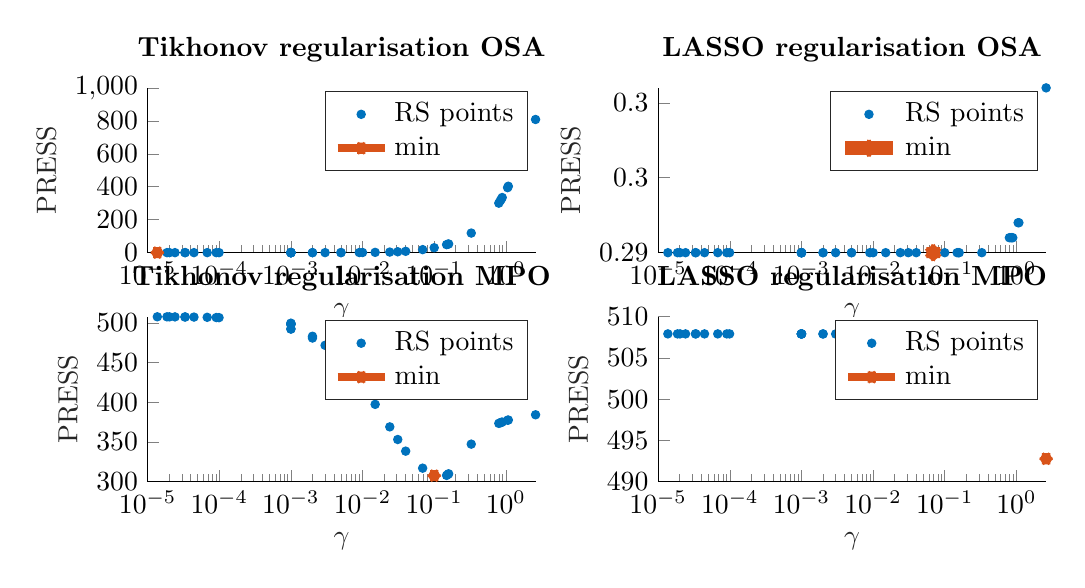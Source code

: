 % This file was created by matlab2tikz.
%
\definecolor{mycolor1}{rgb}{0.0,0.447,0.741}%
\definecolor{mycolor2}{rgb}{0.85,0.325,0.098}%
%
\begin{tikzpicture}

\begin{axis}[%
width=4.927cm,
height=2.093cm,
at={(0cm,2.907cm)},
scale only axis,
xmode=log,
xmin=1e-05,
xmax=2.6,
xminorticks=true,
xlabel style={font=\color{white!15!black}},
xlabel={$\gamma$},
ymin=0,
ymax=1000,
ylabel style={font=\color{white!15!black}},
ylabel={PRESS},
axis background/.style={fill=white},
title style={font=\bfseries},
title={Tikhonov regularisation OSA},
axis x line*=bottom,
axis y line*=left,
legend style={legend cell align=left, align=left, draw=white!15!black}
]
\addplot[only marks, mark=*, mark options={}, mark size=1.5pt, color=mycolor1, fill=mycolor1] table[row sep=crcr]{%
x	y\\
2.6	808.237\\
0.001	0.296\\
4.436e-05	0.29\\
0.005	0.519\\
0.031	5.527\\
9.926e-05	0.29\\
0.01	1.073\\
0.839	316.04\\
1.863e-05	0.29\\
2.41e-05	0.29\\
0.002	0.33\\
6.789e-05	0.29\\
9.079e-05	0.29\\
0.009	0.933\\
0.069	18.518\\
0.002	0.339\\
0.001	0.295\\
0.0	0.29\\
1.366e-05	0.29\\
0.024	3.72\\
0.149	48.727\\
0.0	0.29\\
0.04	8.274\\
0.001	0.305\\
0.015	1.922\\
0.003	0.385\\
0.329	119.016\\
0.798	300.533\\
0.159	52.973\\
0.0	0.291\\
0.0	0.292\\
0.0	0.291\\
0.001	0.294\\
0.0	0.29\\
1.083	403.146\\
3.356e-05	0.29\\
1.058	394.514\\
0.0	0.29\\
0.863	324.638\\
0.89	334.739\\
0.005	0.514\\
0.0	0.29\\
0.001	0.295\\
3.311e-05	0.29\\
0.156	51.76\\
0.001	0.304\\
0.0	0.29\\
2.02e-05	0.29\\
0.1	30.085\\
0.001	0.294\\
};
\addlegendentry{RS points}

\addplot [color=mycolor2, line width=3.0pt, draw=none, mark=asterisk, mark options={solid, mycolor2}]
  table[row sep=crcr]{%
1.366e-05	0.29\\
};
\addlegendentry{min}

\end{axis}

\begin{axis}[%
width=4.927cm,
height=2.093cm,
at={(0cm,0cm)},
scale only axis,
xmode=log,
xmin=1e-05,
xmax=2.6,
xminorticks=true,
xlabel style={font=\color{white!15!black}},
xlabel={$\gamma$},
ymin=300,
ymax=507.753,
ylabel style={font=\color{white!15!black}},
ylabel={PRESS},
axis background/.style={fill=white},
title style={font=\bfseries},
title={Tikhonov regularisation MPO},
axis x line*=bottom,
axis y line*=left,
legend style={legend cell align=left, align=left, draw=white!15!black}
]
\addplot[only marks, mark=*, mark options={}, mark size=1.5pt, color=mycolor1, fill=mycolor1] table[row sep=crcr]{%
x	y\\
2.6	384.224\\
0.001	497.942\\
4.436e-05	507.37\\
0.005	455.509\\
0.031	353.034\\
9.926e-05	506.689\\
0.01	422.957\\
0.839	374.179\\
1.863e-05	507.691\\
2.41e-05	507.623\\
0.002	483.186\\
6.789e-05	507.078\\
9.079e-05	506.794\\
0.009	429.049\\
0.069	316.91\\
0.002	480.953\\
0.001	498.305\\
0.0	505.495\\
1.366e-05	507.753\\
0.024	368.969\\
0.149	307.789\\
0.0	505.686\\
0.04	338.356\\
0.001	492.201\\
0.015	397.35\\
0.003	471.765\\
0.329	347.202\\
0.798	373.369\\
0.159	309.797\\
0.0	503.352\\
0.0	502.202\\
0.0	504.574\\
0.001	499.679\\
0.0	505.783\\
1.083	377.597\\
3.356e-05	507.505\\
1.058	377.324\\
0.0	506.373\\
0.863	374.596\\
0.89	375.058\\
0.005	455.943\\
0.0	504.678\\
0.001	498.64\\
3.311e-05	507.51\\
0.156	309.175\\
0.001	492.552\\
0.0	506.204\\
2.02e-05	507.671\\
0.1	307.466\\
0.001	499.027\\
};
\addlegendentry{RS points}

\addplot [color=mycolor2, line width=3.0pt, draw=none, mark=asterisk, mark options={solid, mycolor2}]
  table[row sep=crcr]{%
0.1	307.466\\
};
\addlegendentry{min}

\end{axis}

\begin{axis}[%
width=4.927cm,
height=2.093cm,
at={(6.484cm,2.907cm)},
scale only axis,
xmode=log,
xmin=1e-05,
xmax=2.6,
xminorticks=true,
xlabel style={font=\color{white!15!black}},
xlabel={$\gamma$},
ymin=0.29,
ymax=0.301,
ylabel style={font=\color{white!15!black}},
ylabel={PRESS},
axis background/.style={fill=white},
title style={font=\bfseries},
title={LASSO regularisation OSA},
axis x line*=bottom,
axis y line*=left,
legend style={legend cell align=left, align=left, draw=white!15!black}
]
\addplot[only marks, mark=*, mark options={}, mark size=1.5pt, color=mycolor1, fill=mycolor1] table[row sep=crcr]{%
x	y\\
2.6	0.301\\
0.001	0.29\\
4.436e-05	0.29\\
0.005	0.29\\
0.031	0.29\\
9.926e-05	0.29\\
0.01	0.29\\
0.839	0.291\\
1.863e-05	0.29\\
2.41e-05	0.29\\
0.002	0.29\\
6.789e-05	0.29\\
9.079e-05	0.29\\
0.009	0.29\\
0.069	0.29\\
0.002	0.29\\
0.001	0.29\\
0.0	0.29\\
1.366e-05	0.29\\
0.024	0.29\\
0.149	0.29\\
0.0	0.29\\
0.04	0.29\\
0.001	0.29\\
0.015	0.29\\
0.003	0.29\\
0.329	0.29\\
0.798	0.291\\
0.159	0.29\\
0.0	0.29\\
0.0	0.29\\
0.0	0.29\\
0.001	0.29\\
0.0	0.29\\
1.083	0.292\\
3.356e-05	0.29\\
1.058	0.292\\
0.0	0.29\\
0.863	0.291\\
0.89	0.291\\
0.005	0.29\\
0.0	0.29\\
0.001	0.29\\
3.311e-05	0.29\\
0.156	0.29\\
0.001	0.29\\
0.0	0.29\\
2.02e-05	0.29\\
0.1	0.29\\
0.001	0.29\\
};
\addlegendentry{RS points}

\addplot [color=mycolor2, line width=5.0pt, draw=none, mark=asterisk, mark options={solid, mycolor2}]
  table[row sep=crcr]{%
0.069	0.29\\
};
\addlegendentry{min}

\end{axis}

\begin{axis}[%
width=4.927cm,
height=2.093cm,
at={(6.484cm,0cm)},
scale only axis,
xmode=log,
xmin=1e-05,
xmax=2.6,
xminorticks=true,
xlabel style={font=\color{white!15!black}},
xlabel={$\gamma$},
ymin=490,
ymax=510,
ylabel style={font=\color{white!15!black}},
ylabel={PRESS},
axis background/.style={fill=white},
title style={font=\bfseries},
title={LASSO regularisation MPO},
axis x line*=bottom,
axis y line*=left,
legend style={legend cell align=left, align=left, draw=white!15!black}
]
\addplot[only marks, mark=*, mark options={}, mark size=1.5pt, color=mycolor1, fill=mycolor1] table[row sep=crcr]{%
x	y\\
2.6	492.767\\
0.001	507.921\\
4.436e-05	507.924\\
0.005	507.906\\
0.031	507.799\\
9.926e-05	507.923\\
0.01	507.889\\
0.839	502.85\\
1.863e-05	507.924\\
2.41e-05	507.924\\
0.002	507.916\\
6.789e-05	507.923\\
9.079e-05	507.923\\
0.009	507.893\\
0.069	507.587\\
0.002	507.916\\
0.001	507.921\\
0.0	507.923\\
1.366e-05	507.924\\
0.024	507.836\\
0.149	507.015\\
0.0	507.923\\
0.04	507.748\\
0.001	507.919\\
0.015	507.872\\
0.003	507.912\\
0.329	505.876\\
0.798	503.083\\
0.159	506.938\\
0.0	507.922\\
0.0	507.922\\
0.0	507.923\\
0.001	507.921\\
0.0	507.923\\
1.083	501.453\\
3.356e-05	507.924\\
1.058	501.596\\
0.0	507.923\\
0.863	502.72\\
0.89	502.566\\
0.005	507.906\\
0.0	507.923\\
0.001	507.921\\
3.311e-05	507.924\\
0.156	506.96\\
0.001	507.919\\
0.0	507.923\\
2.02e-05	507.924\\
0.1	507.407\\
0.001	507.921\\
};
\addlegendentry{RS points}

\addplot [color=mycolor2, line width=3.0pt, draw=none, mark=asterisk, mark options={solid, mycolor2}]
  table[row sep=crcr]{%
2.6	492.767\\
};
\addlegendentry{min}

\end{axis}
\end{tikzpicture}%
